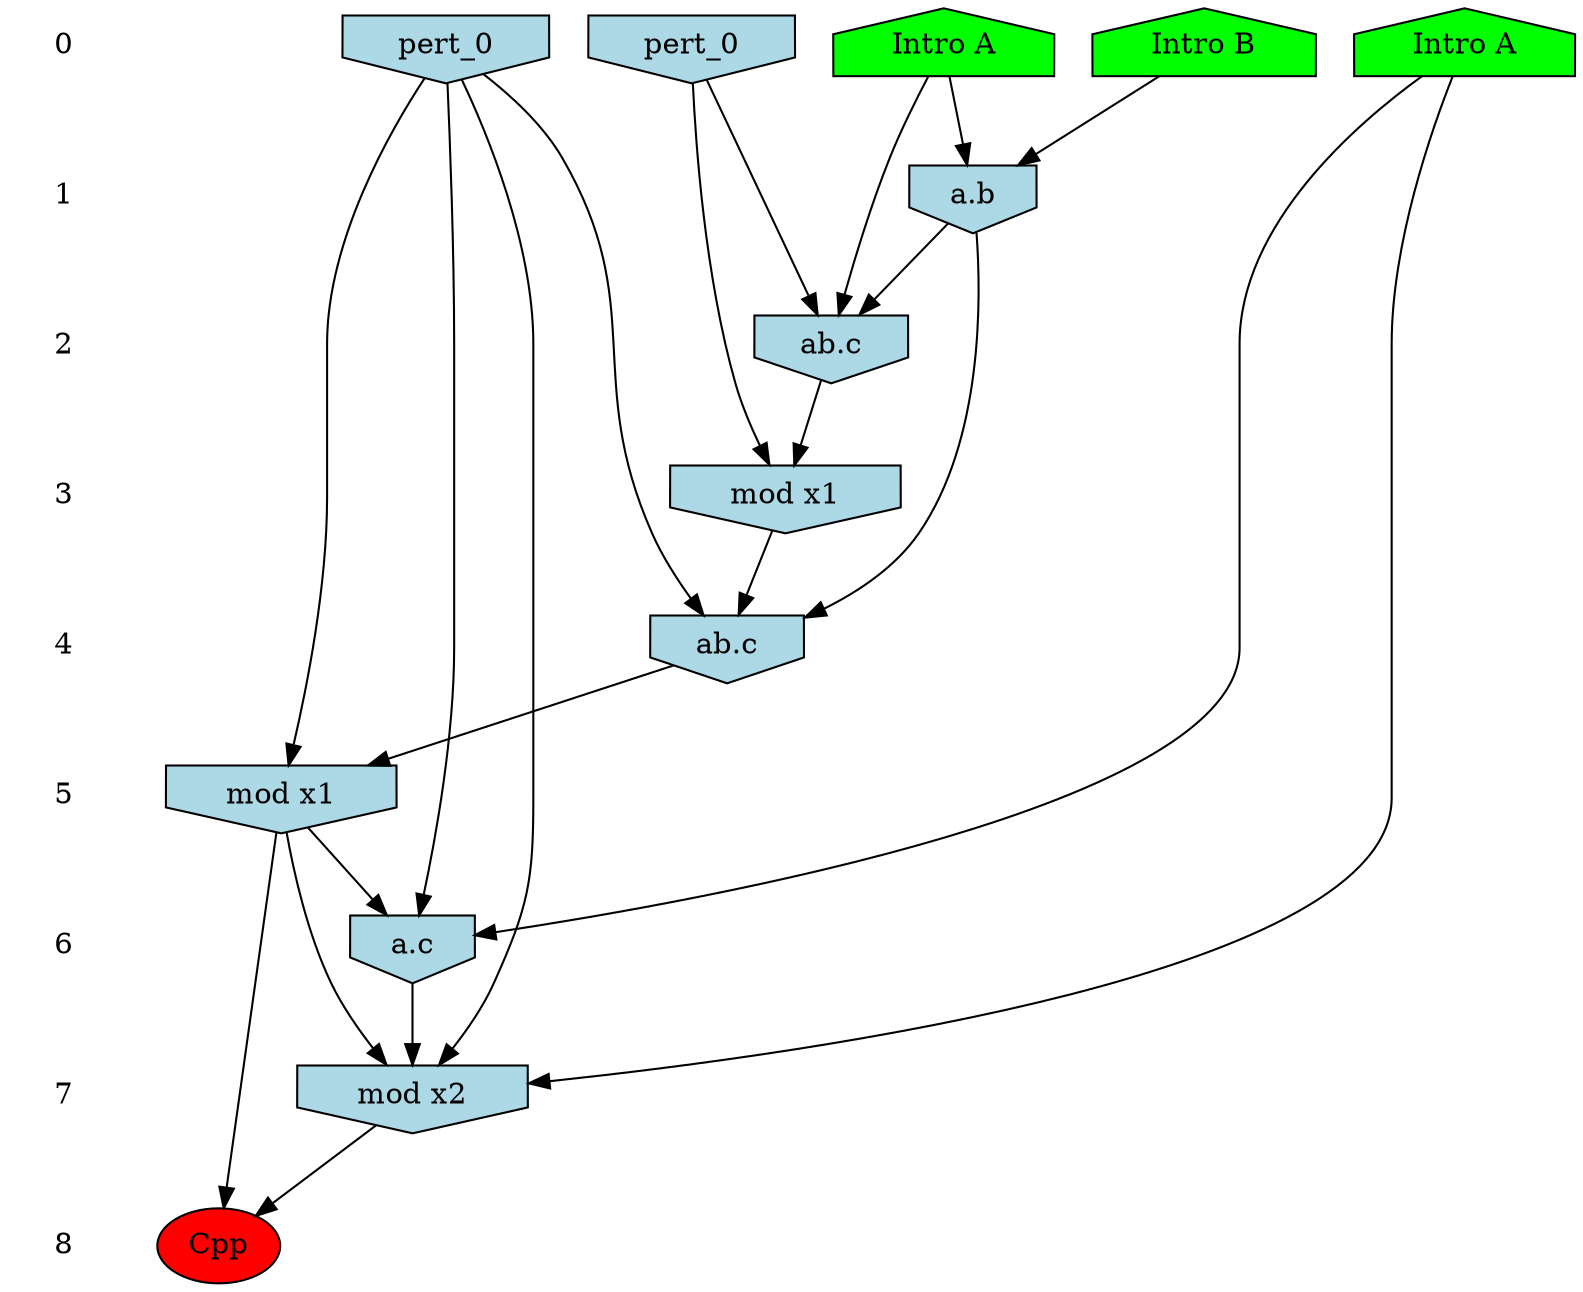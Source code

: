 /* Compression of 1 causal flows obtained in average at 1.000090E+01 t.u */
/* Compressed causal flows were: [1] */
digraph G{
 ranksep=.5 ; 
{ rank = same ; "0" [shape=plaintext] ; node_1 [label ="Intro A", shape=house, style=filled, fillcolor=green] ;
node_2 [label ="Intro A", shape=house, style=filled, fillcolor=green] ;
node_3 [label ="Intro B", shape=house, style=filled, fillcolor=green] ;
node_5 [label="pert_0", shape=invhouse, style=filled, fillcolor = lightblue] ;
node_6 [label="pert_0", shape=invhouse, style=filled, fillcolor = lightblue] ;
}
{ rank = same ; "1" [shape=plaintext] ; node_4 [label="a.b", shape=invhouse, style=filled, fillcolor = lightblue] ;
}
{ rank = same ; "2" [shape=plaintext] ; node_7 [label="ab.c", shape=invhouse, style=filled, fillcolor = lightblue] ;
}
{ rank = same ; "3" [shape=plaintext] ; node_8 [label="mod x1", shape=invhouse, style=filled, fillcolor = lightblue] ;
}
{ rank = same ; "4" [shape=plaintext] ; node_9 [label="ab.c", shape=invhouse, style=filled, fillcolor = lightblue] ;
}
{ rank = same ; "5" [shape=plaintext] ; node_10 [label="mod x1", shape=invhouse, style=filled, fillcolor = lightblue] ;
}
{ rank = same ; "6" [shape=plaintext] ; node_11 [label="a.c", shape=invhouse, style=filled, fillcolor = lightblue] ;
}
{ rank = same ; "7" [shape=plaintext] ; node_12 [label="mod x2", shape=invhouse, style=filled, fillcolor = lightblue] ;
}
{ rank = same ; "8" [shape=plaintext] ; node_13 [label ="Cpp", style=filled, fillcolor=red] ;
}
"0" -> "1" [style="invis"]; 
"1" -> "2" [style="invis"]; 
"2" -> "3" [style="invis"]; 
"3" -> "4" [style="invis"]; 
"4" -> "5" [style="invis"]; 
"5" -> "6" [style="invis"]; 
"6" -> "7" [style="invis"]; 
"7" -> "8" [style="invis"]; 
node_2 -> node_4
node_3 -> node_4
node_2 -> node_7
node_4 -> node_7
node_6 -> node_7
node_6 -> node_8
node_7 -> node_8
node_4 -> node_9
node_5 -> node_9
node_8 -> node_9
node_5 -> node_10
node_9 -> node_10
node_1 -> node_11
node_5 -> node_11
node_10 -> node_11
node_1 -> node_12
node_5 -> node_12
node_10 -> node_12
node_11 -> node_12
node_10 -> node_13
node_12 -> node_13
}
/*
 Dot generation time: 0.000000
*/